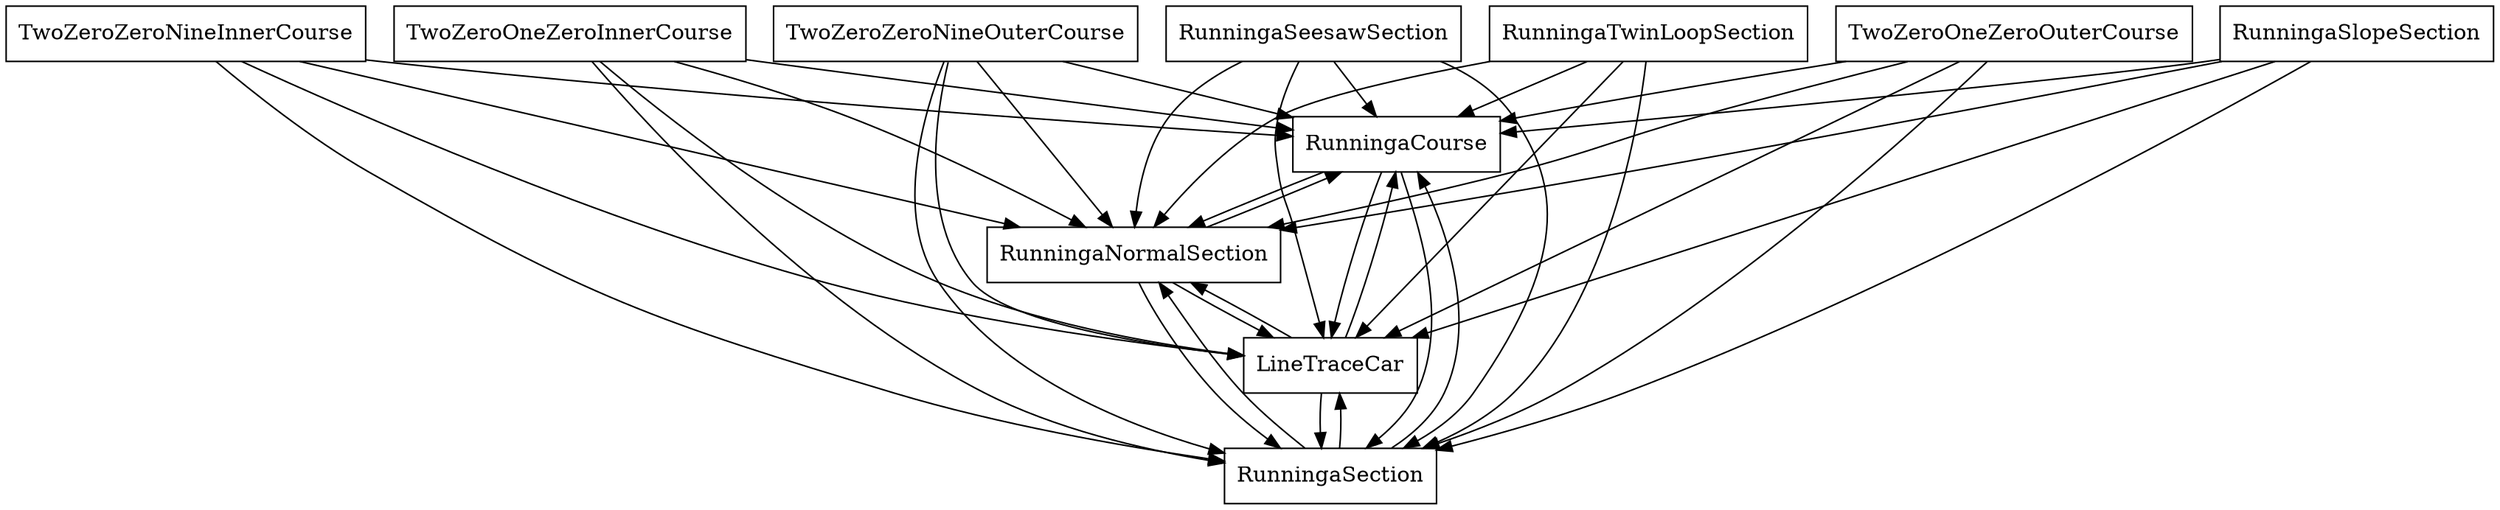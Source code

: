 digraph{
graph [rankdir=TB];
node [shape=box];
edge [arrowhead=normal];
0[label="RunningaCourse",]
1[label="TwoZeroZeroNineInnerCourse",]
2[label="TwoZeroOneZeroInnerCourse",]
3[label="RunningaNormalSection",]
4[label="TwoZeroZeroNineOuterCourse",]
5[label="RunningaSeesawSection",]
6[label="RunningaSection",]
7[label="LineTraceCar",]
8[label="RunningaSlopeSection",]
9[label="RunningaTwinLoopSection",]
10[label="TwoZeroOneZeroOuterCourse",]
0->3[label="",]
0->6[label="",]
0->7[label="",]
1->0[label="",]
1->3[label="",]
1->6[label="",]
1->7[label="",]
2->0[label="",]
2->3[label="",]
2->6[label="",]
2->7[label="",]
3->0[label="",]
3->6[label="",]
3->7[label="",]
4->0[label="",]
4->3[label="",]
4->6[label="",]
4->7[label="",]
5->0[label="",]
5->3[label="",]
5->6[label="",]
5->7[label="",]
6->0[label="",]
6->3[label="",]
6->7[label="",]
7->0[label="",]
7->3[label="",]
7->6[label="",]
8->0[label="",]
8->3[label="",]
8->6[label="",]
8->7[label="",]
9->0[label="",]
9->3[label="",]
9->6[label="",]
9->7[label="",]
10->0[label="",]
10->3[label="",]
10->6[label="",]
10->7[label="",]
}
